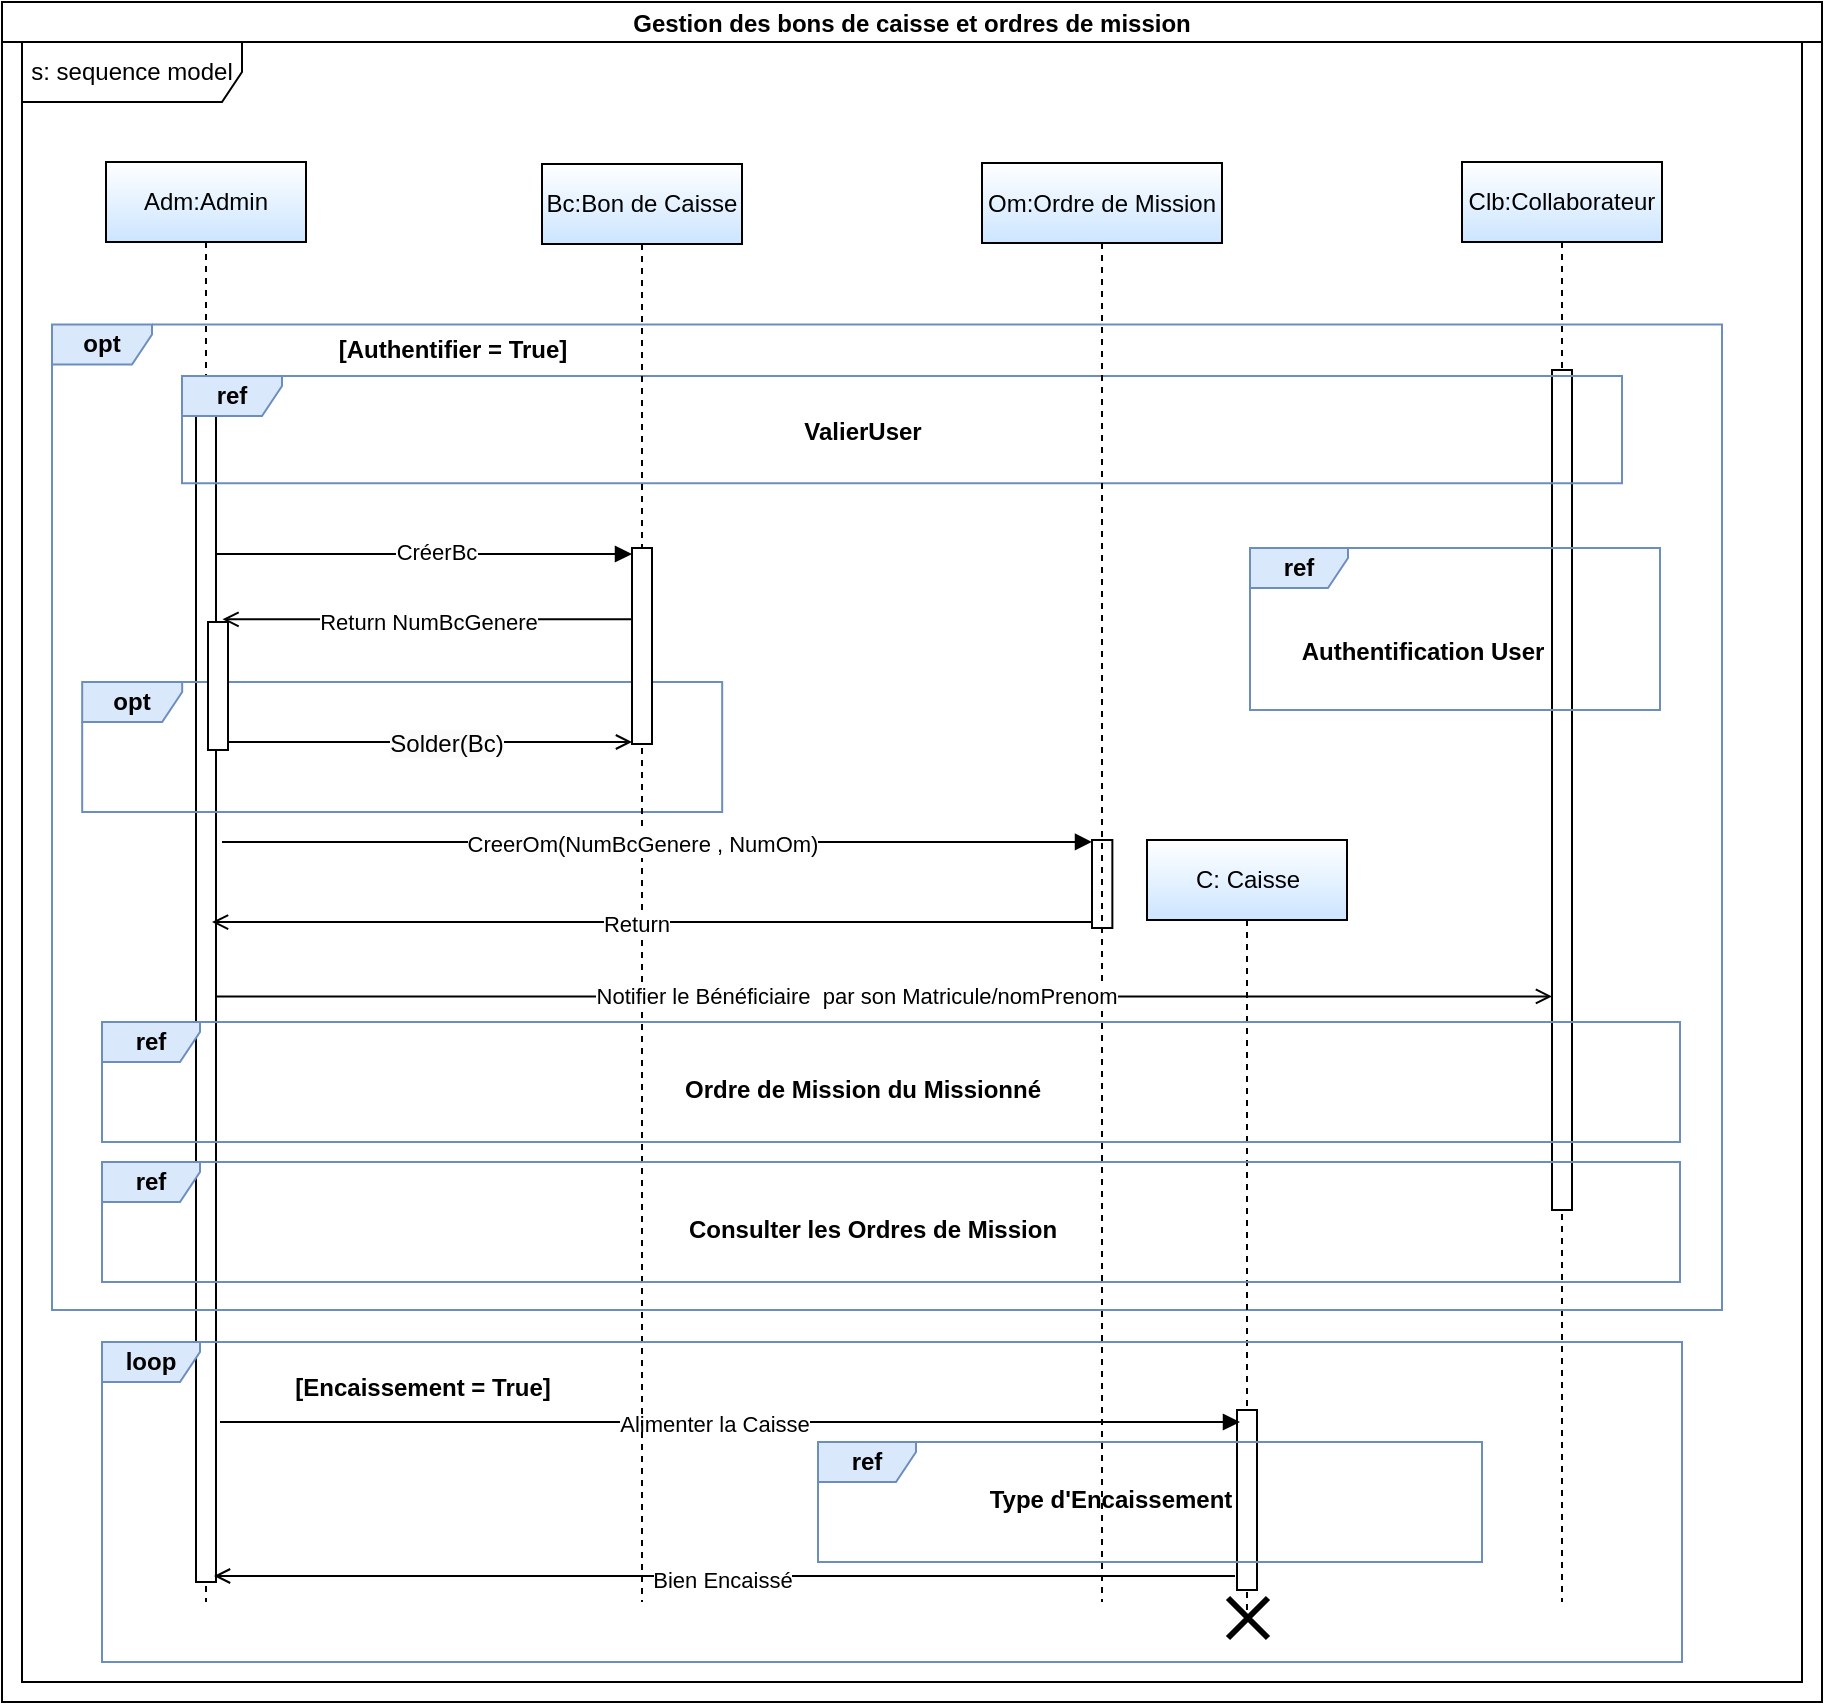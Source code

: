 <mxfile version="24.4.10" type="github">
  <diagram name="Page-1" id="Gq5iE_ZRQF1Big1JOH7S">
    <mxGraphModel dx="3313" dy="2013" grid="1" gridSize="27" guides="1" tooltips="1" connect="1" arrows="1" fold="1" page="1" pageScale="1" pageWidth="827" pageHeight="1169" math="0" shadow="0">
      <root>
        <mxCell id="0" />
        <mxCell id="1" parent="0" />
        <mxCell id="3N8dPOOKqorthrCRvGdw-47" value="Adm:Admin" style="shape=umlLifeline;perimeter=lifelinePerimeter;whiteSpace=wrap;html=1;container=0;dropTarget=0;collapsible=0;recursiveResize=0;outlineConnect=0;portConstraint=eastwest;newEdgeStyle={&quot;edgeStyle&quot;:&quot;elbowEdgeStyle&quot;,&quot;elbow&quot;:&quot;vertical&quot;,&quot;curved&quot;:0,&quot;rounded&quot;:0};fillColor=default;strokeColor=#000000;gradientColor=#CCE5FF;" vertex="1" parent="1">
          <mxGeometry x="-798" y="-1020" width="100" height="720" as="geometry" />
        </mxCell>
        <mxCell id="3N8dPOOKqorthrCRvGdw-48" value="" style="html=1;points=[];perimeter=orthogonalPerimeter;outlineConnect=0;targetShapes=umlLifeline;portConstraint=eastwest;newEdgeStyle={&quot;edgeStyle&quot;:&quot;elbowEdgeStyle&quot;,&quot;elbow&quot;:&quot;vertical&quot;,&quot;curved&quot;:0,&quot;rounded&quot;:0};" vertex="1" parent="3N8dPOOKqorthrCRvGdw-47">
          <mxGeometry x="45" y="110" width="10" height="600" as="geometry" />
        </mxCell>
        <mxCell id="3N8dPOOKqorthrCRvGdw-49" value="Clb:Collaborateur" style="shape=umlLifeline;perimeter=lifelinePerimeter;whiteSpace=wrap;html=1;container=0;dropTarget=0;collapsible=0;recursiveResize=0;outlineConnect=0;portConstraint=eastwest;newEdgeStyle={&quot;edgeStyle&quot;:&quot;elbowEdgeStyle&quot;,&quot;elbow&quot;:&quot;vertical&quot;,&quot;curved&quot;:0,&quot;rounded&quot;:0};gradientColor=#CCE5FF;" vertex="1" parent="1">
          <mxGeometry x="-120" y="-1020" width="100" height="720" as="geometry" />
        </mxCell>
        <mxCell id="3N8dPOOKqorthrCRvGdw-50" value="&lt;b&gt;opt&lt;/b&gt;" style="shape=umlFrame;whiteSpace=wrap;html=1;pointerEvents=0;width=50;height=20;fillColor=#dae8fc;strokeColor=#6c8ebf;" vertex="1" parent="1">
          <mxGeometry x="-825" y="-938.72" width="835" height="492.73" as="geometry" />
        </mxCell>
        <mxCell id="3N8dPOOKqorthrCRvGdw-51" value="&lt;b&gt;[Authentifier = True]&lt;/b&gt;" style="text;html=1;align=center;verticalAlign=middle;resizable=0;points=[];autosize=1;strokeColor=none;fillColor=none;" vertex="1" parent="1">
          <mxGeometry x="-694.996" y="-941.004" width="140" height="30" as="geometry" />
        </mxCell>
        <mxCell id="3N8dPOOKqorthrCRvGdw-52" value="" style="group" vertex="1" connectable="0" parent="1">
          <mxGeometry x="-819.91" y="-836" width="366.59" height="199" as="geometry" />
        </mxCell>
        <mxCell id="3N8dPOOKqorthrCRvGdw-53" value="&lt;b&gt;opt&lt;/b&gt;" style="shape=umlFrame;whiteSpace=wrap;html=1;pointerEvents=0;width=50;height=20;fillColor=#dae8fc;strokeColor=#6c8ebf;" vertex="1" parent="3N8dPOOKqorthrCRvGdw-52">
          <mxGeometry x="10" y="76" width="320" height="65" as="geometry" />
        </mxCell>
        <mxCell id="3N8dPOOKqorthrCRvGdw-54" value="" style="html=1;points=[];perimeter=orthogonalPerimeter;outlineConnect=0;targetShapes=umlLifeline;portConstraint=eastwest;newEdgeStyle={&quot;edgeStyle&quot;:&quot;elbowEdgeStyle&quot;,&quot;elbow&quot;:&quot;vertical&quot;,&quot;curved&quot;:0,&quot;rounded&quot;:0};" vertex="1" parent="3N8dPOOKqorthrCRvGdw-52">
          <mxGeometry x="72.91" y="46" width="10" height="64" as="geometry" />
        </mxCell>
        <mxCell id="3N8dPOOKqorthrCRvGdw-55" value="" style="html=1;verticalAlign=bottom;endArrow=block;curved=0;rounded=0;" edge="1" parent="3N8dPOOKqorthrCRvGdw-52" source="3N8dPOOKqorthrCRvGdw-48">
          <mxGeometry width="80" relative="1" as="geometry">
            <mxPoint x="79.91" y="12" as="sourcePoint" />
            <mxPoint x="284.91" y="12" as="targetPoint" />
          </mxGeometry>
        </mxCell>
        <mxCell id="3N8dPOOKqorthrCRvGdw-56" value="CréerBc" style="edgeLabel;html=1;align=center;verticalAlign=middle;resizable=0;points=[];" vertex="1" connectable="0" parent="3N8dPOOKqorthrCRvGdw-55">
          <mxGeometry x="0.06" y="1" relative="1" as="geometry">
            <mxPoint as="offset" />
          </mxGeometry>
        </mxCell>
        <mxCell id="3N8dPOOKqorthrCRvGdw-57" value="" style="html=1;points=[];perimeter=orthogonalPerimeter;outlineConnect=0;targetShapes=umlLifeline;portConstraint=eastwest;newEdgeStyle={&quot;edgeStyle&quot;:&quot;elbowEdgeStyle&quot;,&quot;elbow&quot;:&quot;vertical&quot;,&quot;curved&quot;:0,&quot;rounded&quot;:0};" vertex="1" parent="1">
          <mxGeometry x="-305" y="-681" width="10.18" height="44" as="geometry" />
        </mxCell>
        <mxCell id="3N8dPOOKqorthrCRvGdw-58" value="&lt;b&gt;Authentification User&lt;/b&gt;" style="text;html=1;align=center;verticalAlign=middle;resizable=0;points=[];autosize=1;strokeColor=none;fillColor=none;" vertex="1" parent="1">
          <mxGeometry x="-210.005" y="-790.004" width="140" height="30" as="geometry" />
        </mxCell>
        <mxCell id="3N8dPOOKqorthrCRvGdw-59" value="" style="html=1;points=[];perimeter=orthogonalPerimeter;outlineConnect=0;targetShapes=umlLifeline;portConstraint=eastwest;newEdgeStyle={&quot;edgeStyle&quot;:&quot;elbowEdgeStyle&quot;,&quot;elbow&quot;:&quot;vertical&quot;,&quot;curved&quot;:0,&quot;rounded&quot;:0};" vertex="1" parent="1">
          <mxGeometry x="-75" y="-916" width="10" height="420" as="geometry" />
        </mxCell>
        <mxCell id="3N8dPOOKqorthrCRvGdw-60" value="" style="group;labelBackgroundColor=none;textShadow=0;fontColor=default;labelBorderColor=default;fillColor=none;" vertex="1" connectable="0" parent="1">
          <mxGeometry x="-760" y="-913" width="720" height="67" as="geometry" />
        </mxCell>
        <mxCell id="3N8dPOOKqorthrCRvGdw-61" value="&lt;b&gt;ref&lt;/b&gt;" style="shape=umlFrame;whiteSpace=wrap;html=1;pointerEvents=0;width=50;height=20;fillColor=#dae8fc;strokeColor=#6c8ebf;" vertex="1" parent="3N8dPOOKqorthrCRvGdw-60">
          <mxGeometry width="720" height="53.6" as="geometry" />
        </mxCell>
        <mxCell id="3N8dPOOKqorthrCRvGdw-62" value="&lt;b&gt;ValierUser&lt;/b&gt;" style="text;html=1;align=center;verticalAlign=middle;resizable=0;points=[];autosize=1;strokeColor=none;fillColor=none;" vertex="1" parent="3N8dPOOKqorthrCRvGdw-60">
          <mxGeometry x="299.997" y="13.403" width="80" height="30" as="geometry" />
        </mxCell>
        <mxCell id="3N8dPOOKqorthrCRvGdw-63" value="&lt;b&gt;ref&lt;/b&gt;" style="shape=umlFrame;whiteSpace=wrap;html=1;pointerEvents=0;width=49;height=20;fillColor=#dae8fc;strokeColor=#6c8ebf;" vertex="1" parent="1">
          <mxGeometry x="-226" y="-827" width="205" height="81" as="geometry" />
        </mxCell>
        <mxCell id="3N8dPOOKqorthrCRvGdw-64" value="&lt;b&gt;Ordre de Mission du Missionné&lt;/b&gt;" style="text;html=1;align=center;verticalAlign=middle;resizable=0;points=[];autosize=1;strokeColor=none;fillColor=none;" vertex="1" parent="1">
          <mxGeometry x="-520.005" y="-571.004" width="200" height="30" as="geometry" />
        </mxCell>
        <mxCell id="3N8dPOOKqorthrCRvGdw-65" value="&lt;b&gt;Consulter les Ordres de Mission&lt;/b&gt;" style="text;html=1;align=center;verticalAlign=middle;resizable=0;points=[];autosize=1;strokeColor=none;fillColor=none;" vertex="1" parent="1">
          <mxGeometry x="-520.005" y="-501.004" width="210" height="30" as="geometry" />
        </mxCell>
        <mxCell id="3N8dPOOKqorthrCRvGdw-66" value="C: Caisse" style="shape=umlLifeline;perimeter=lifelinePerimeter;whiteSpace=wrap;html=1;container=0;dropTarget=0;collapsible=0;recursiveResize=0;outlineConnect=0;portConstraint=eastwest;newEdgeStyle={&quot;edgeStyle&quot;:&quot;elbowEdgeStyle&quot;,&quot;elbow&quot;:&quot;vertical&quot;,&quot;curved&quot;:0,&quot;rounded&quot;:0};gradientColor=#CCE5FF;" vertex="1" parent="1">
          <mxGeometry x="-277.5" y="-681" width="100" height="385" as="geometry" />
        </mxCell>
        <mxCell id="3N8dPOOKqorthrCRvGdw-67" value="" style="html=1;points=[];perimeter=orthogonalPerimeter;outlineConnect=0;targetShapes=umlLifeline;portConstraint=eastwest;newEdgeStyle={&quot;edgeStyle&quot;:&quot;elbowEdgeStyle&quot;,&quot;elbow&quot;:&quot;vertical&quot;,&quot;curved&quot;:0,&quot;rounded&quot;:0};" vertex="1" parent="1">
          <mxGeometry x="-232.5" y="-396" width="10" height="90" as="geometry" />
        </mxCell>
        <mxCell id="3N8dPOOKqorthrCRvGdw-68" value="Alimenter la Caisse" style="html=1;verticalAlign=bottom;endArrow=block;edgeStyle=elbowEdgeStyle;elbow=horizontal;curved=0;rounded=0;" edge="1" parent="1">
          <mxGeometry x="-0.034" y="-10" relative="1" as="geometry">
            <mxPoint x="-741" y="-390" as="sourcePoint" />
            <mxPoint x="-231" y="-390" as="targetPoint" />
            <mxPoint as="offset" />
          </mxGeometry>
        </mxCell>
        <mxCell id="3N8dPOOKqorthrCRvGdw-69" value="" style="endArrow=open;endFill=1;html=1;rounded=0;" edge="1" parent="1">
          <mxGeometry width="160" relative="1" as="geometry">
            <mxPoint x="-233.5" y="-313" as="sourcePoint" />
            <mxPoint x="-744" y="-313" as="targetPoint" />
          </mxGeometry>
        </mxCell>
        <mxCell id="3N8dPOOKqorthrCRvGdw-70" value="Bien Encaissé" style="edgeLabel;html=1;align=center;verticalAlign=middle;resizable=0;points=[];" vertex="1" connectable="0" parent="3N8dPOOKqorthrCRvGdw-69">
          <mxGeometry x="0.062" y="2" relative="1" as="geometry">
            <mxPoint x="14" as="offset" />
          </mxGeometry>
        </mxCell>
        <mxCell id="3N8dPOOKqorthrCRvGdw-71" value="&lt;b&gt;Type d&#39;Encaissement&lt;/b&gt;" style="text;html=1;align=center;verticalAlign=middle;resizable=0;points=[];autosize=1;strokeColor=none;fillColor=none;" vertex="1" parent="1">
          <mxGeometry x="-366" y="-366" width="140" height="30" as="geometry" />
        </mxCell>
        <mxCell id="3N8dPOOKqorthrCRvGdw-72" value="Bc:Bon de Caisse" style="shape=umlLifeline;perimeter=lifelinePerimeter;whiteSpace=wrap;html=1;container=0;dropTarget=0;collapsible=0;recursiveResize=0;outlineConnect=0;portConstraint=eastwest;newEdgeStyle={&quot;edgeStyle&quot;:&quot;elbowEdgeStyle&quot;,&quot;elbow&quot;:&quot;vertical&quot;,&quot;curved&quot;:0,&quot;rounded&quot;:0};gradientColor=#CCE5FF;" vertex="1" parent="1">
          <mxGeometry x="-580" y="-1019" width="100" height="719" as="geometry" />
        </mxCell>
        <mxCell id="3N8dPOOKqorthrCRvGdw-73" value="" style="html=1;points=[];perimeter=orthogonalPerimeter;outlineConnect=0;targetShapes=umlLifeline;portConstraint=eastwest;newEdgeStyle={&quot;edgeStyle&quot;:&quot;elbowEdgeStyle&quot;,&quot;elbow&quot;:&quot;vertical&quot;,&quot;curved&quot;:0,&quot;rounded&quot;:0};" vertex="1" parent="3N8dPOOKqorthrCRvGdw-72">
          <mxGeometry x="45" y="192" width="10" height="98" as="geometry" />
        </mxCell>
        <mxCell id="3N8dPOOKqorthrCRvGdw-74" value="Om:Ordre de Mission" style="shape=umlLifeline;perimeter=lifelinePerimeter;whiteSpace=wrap;html=1;container=0;dropTarget=0;collapsible=0;recursiveResize=0;outlineConnect=0;portConstraint=eastwest;newEdgeStyle={&quot;edgeStyle&quot;:&quot;elbowEdgeStyle&quot;,&quot;elbow&quot;:&quot;vertical&quot;,&quot;curved&quot;:0,&quot;rounded&quot;:0};gradientColor=#CCE5FF;" vertex="1" parent="1">
          <mxGeometry x="-360" y="-1019.5" width="120" height="719.5" as="geometry" />
        </mxCell>
        <mxCell id="3N8dPOOKqorthrCRvGdw-75" value="" style="endArrow=open;endFill=1;html=1;rounded=0;" edge="1" parent="1" target="3N8dPOOKqorthrCRvGdw-59">
          <mxGeometry width="160" relative="1" as="geometry">
            <mxPoint x="-743" y="-602.794" as="sourcePoint" />
            <mxPoint x="-120" y="-602.794" as="targetPoint" />
          </mxGeometry>
        </mxCell>
        <mxCell id="3N8dPOOKqorthrCRvGdw-76" value="Notifier le Bénéficiaire&amp;nbsp; par son Matricule/nomPrenom" style="edgeLabel;html=1;align=center;verticalAlign=middle;resizable=0;points=[];" vertex="1" connectable="0" parent="3N8dPOOKqorthrCRvGdw-75">
          <mxGeometry x="-0.048" relative="1" as="geometry">
            <mxPoint x="2" as="offset" />
          </mxGeometry>
        </mxCell>
        <mxCell id="3N8dPOOKqorthrCRvGdw-77" value="CreerOm(NumBcGenere , NumOm)" style="html=1;verticalAlign=bottom;endArrow=block;edgeStyle=elbowEdgeStyle;elbow=horizontal;curved=0;rounded=0;entryX=0.491;entryY=0.057;entryDx=0;entryDy=0;entryPerimeter=0;" edge="1" parent="1">
          <mxGeometry x="-0.034" y="-10" relative="1" as="geometry">
            <mxPoint x="-740" y="-680" as="sourcePoint" />
            <Array as="points">
              <mxPoint x="-639.579" y="-680.413" />
            </Array>
            <mxPoint x="-305.002" y="-680.013" as="targetPoint" />
            <mxPoint as="offset" />
          </mxGeometry>
        </mxCell>
        <mxCell id="3N8dPOOKqorthrCRvGdw-78" value="" style="endArrow=open;endFill=1;html=1;rounded=0;entryX=0.725;entryY=-0.021;entryDx=0;entryDy=0;entryPerimeter=0;" edge="1" parent="1">
          <mxGeometry width="160" relative="1" as="geometry">
            <mxPoint x="-535" y="-791.344" as="sourcePoint" />
            <mxPoint x="-739.75" y="-791.344" as="targetPoint" />
          </mxGeometry>
        </mxCell>
        <mxCell id="3N8dPOOKqorthrCRvGdw-79" value="Return NumBcGenere" style="edgeLabel;html=1;align=center;verticalAlign=middle;resizable=0;points=[];" vertex="1" connectable="0" parent="3N8dPOOKqorthrCRvGdw-78">
          <mxGeometry x="0.074" relative="1" as="geometry">
            <mxPoint x="8" y="1" as="offset" />
          </mxGeometry>
        </mxCell>
        <mxCell id="3N8dPOOKqorthrCRvGdw-80" value="" style="endArrow=open;endFill=1;html=1;rounded=0;" edge="1" parent="1" source="3N8dPOOKqorthrCRvGdw-54">
          <mxGeometry width="160" relative="1" as="geometry">
            <mxPoint x="-730" y="-730" as="sourcePoint" />
            <mxPoint x="-535" y="-730" as="targetPoint" />
          </mxGeometry>
        </mxCell>
        <mxCell id="3N8dPOOKqorthrCRvGdw-81" value="&lt;span style=&quot;font-size: 12px; background-color: rgb(251, 251, 251);&quot;&gt;Solder(Bc)&lt;/span&gt;" style="edgeLabel;html=1;align=center;verticalAlign=middle;resizable=0;points=[];" vertex="1" connectable="0" parent="3N8dPOOKqorthrCRvGdw-80">
          <mxGeometry x="0.079" y="-1" relative="1" as="geometry">
            <mxPoint as="offset" />
          </mxGeometry>
        </mxCell>
        <mxCell id="3N8dPOOKqorthrCRvGdw-82" value="" style="endArrow=open;endFill=1;html=1;rounded=0;" edge="1" parent="1" source="3N8dPOOKqorthrCRvGdw-57">
          <mxGeometry width="160" relative="1" as="geometry">
            <mxPoint x="-310" y="-640" as="sourcePoint" />
            <mxPoint x="-745" y="-639.992" as="targetPoint" />
          </mxGeometry>
        </mxCell>
        <mxCell id="3N8dPOOKqorthrCRvGdw-83" value="Return" style="edgeLabel;html=1;align=center;verticalAlign=middle;resizable=0;points=[];" vertex="1" connectable="0" parent="3N8dPOOKqorthrCRvGdw-82">
          <mxGeometry x="0.074" relative="1" as="geometry">
            <mxPoint x="8" y="1" as="offset" />
          </mxGeometry>
        </mxCell>
        <mxCell id="3N8dPOOKqorthrCRvGdw-84" value="&lt;b&gt;ref&lt;/b&gt;" style="shape=umlFrame;whiteSpace=wrap;html=1;pointerEvents=0;width=49;height=20;fillColor=#dae8fc;strokeColor=#6c8ebf;" vertex="1" parent="1">
          <mxGeometry x="-800" y="-590" width="789" height="60" as="geometry" />
        </mxCell>
        <mxCell id="3N8dPOOKqorthrCRvGdw-85" value="Gestion des bons de caisse et ordres de mission" style="swimlane;startSize=20;gradientColor=none;" vertex="1" parent="1">
          <mxGeometry x="-850" y="-1100" width="910" height="850" as="geometry">
            <mxRectangle x="-850" y="-1100" width="90" height="30" as="alternateBounds" />
          </mxGeometry>
        </mxCell>
        <mxCell id="3N8dPOOKqorthrCRvGdw-86" value="s: sequence model" style="shape=umlFrame;whiteSpace=wrap;html=1;pointerEvents=0;width=110;height=30;" vertex="1" parent="3N8dPOOKqorthrCRvGdw-85">
          <mxGeometry x="10" y="20" width="890" height="820" as="geometry" />
        </mxCell>
        <mxCell id="3N8dPOOKqorthrCRvGdw-87" value="&lt;b&gt;ref&lt;/b&gt;" style="shape=umlFrame;whiteSpace=wrap;html=1;pointerEvents=0;width=49;height=20;fillColor=#dae8fc;strokeColor=#6c8ebf;" vertex="1" parent="3N8dPOOKqorthrCRvGdw-85">
          <mxGeometry x="50" y="580" width="789" height="60" as="geometry" />
        </mxCell>
        <mxCell id="3N8dPOOKqorthrCRvGdw-88" value="&lt;b&gt;loop&lt;/b&gt;" style="shape=umlFrame;whiteSpace=wrap;html=1;pointerEvents=0;width=49;height=20;fillColor=#dae8fc;strokeColor=#6c8ebf;" vertex="1" parent="3N8dPOOKqorthrCRvGdw-85">
          <mxGeometry x="50" y="670" width="790" height="160" as="geometry" />
        </mxCell>
        <mxCell id="3N8dPOOKqorthrCRvGdw-89" value="" style="shape=umlDestroy;whiteSpace=wrap;html=1;strokeWidth=3;targetShapes=umlLifeline;" vertex="1" parent="3N8dPOOKqorthrCRvGdw-85">
          <mxGeometry x="613" y="798" width="20" height="20" as="geometry" />
        </mxCell>
        <mxCell id="3N8dPOOKqorthrCRvGdw-90" value="&lt;b&gt;ref&lt;/b&gt;" style="shape=umlFrame;whiteSpace=wrap;html=1;pointerEvents=0;width=49;height=20;fillColor=#dae8fc;strokeColor=#6c8ebf;" vertex="1" parent="3N8dPOOKqorthrCRvGdw-85">
          <mxGeometry x="408" y="720" width="332" height="60" as="geometry" />
        </mxCell>
        <mxCell id="3N8dPOOKqorthrCRvGdw-91" value="&lt;b&gt;[Encaissement = True]&lt;/b&gt;" style="text;html=1;align=center;verticalAlign=middle;resizable=0;points=[];autosize=1;strokeColor=none;fillColor=none;" vertex="1" parent="1">
          <mxGeometry x="-715" y="-422" width="150" height="30" as="geometry" />
        </mxCell>
      </root>
    </mxGraphModel>
  </diagram>
</mxfile>
